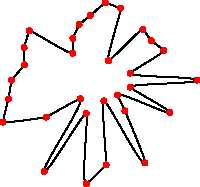 import graph;

size(100);

int n=30;
real minRadius=0.2;
real angles[]=uniform(0,2pi,n);
angles.delete(angles.length-1);

real[] r=new real[n];
for(int i=0; i < n; ++i)
  r[i]=unitrand()*(1-minRadius)+minRadius;

interpolate join=operator ..(operator tension(10,true));
draw(join(polargraph(r,angles,join),cycle),dot(red));


